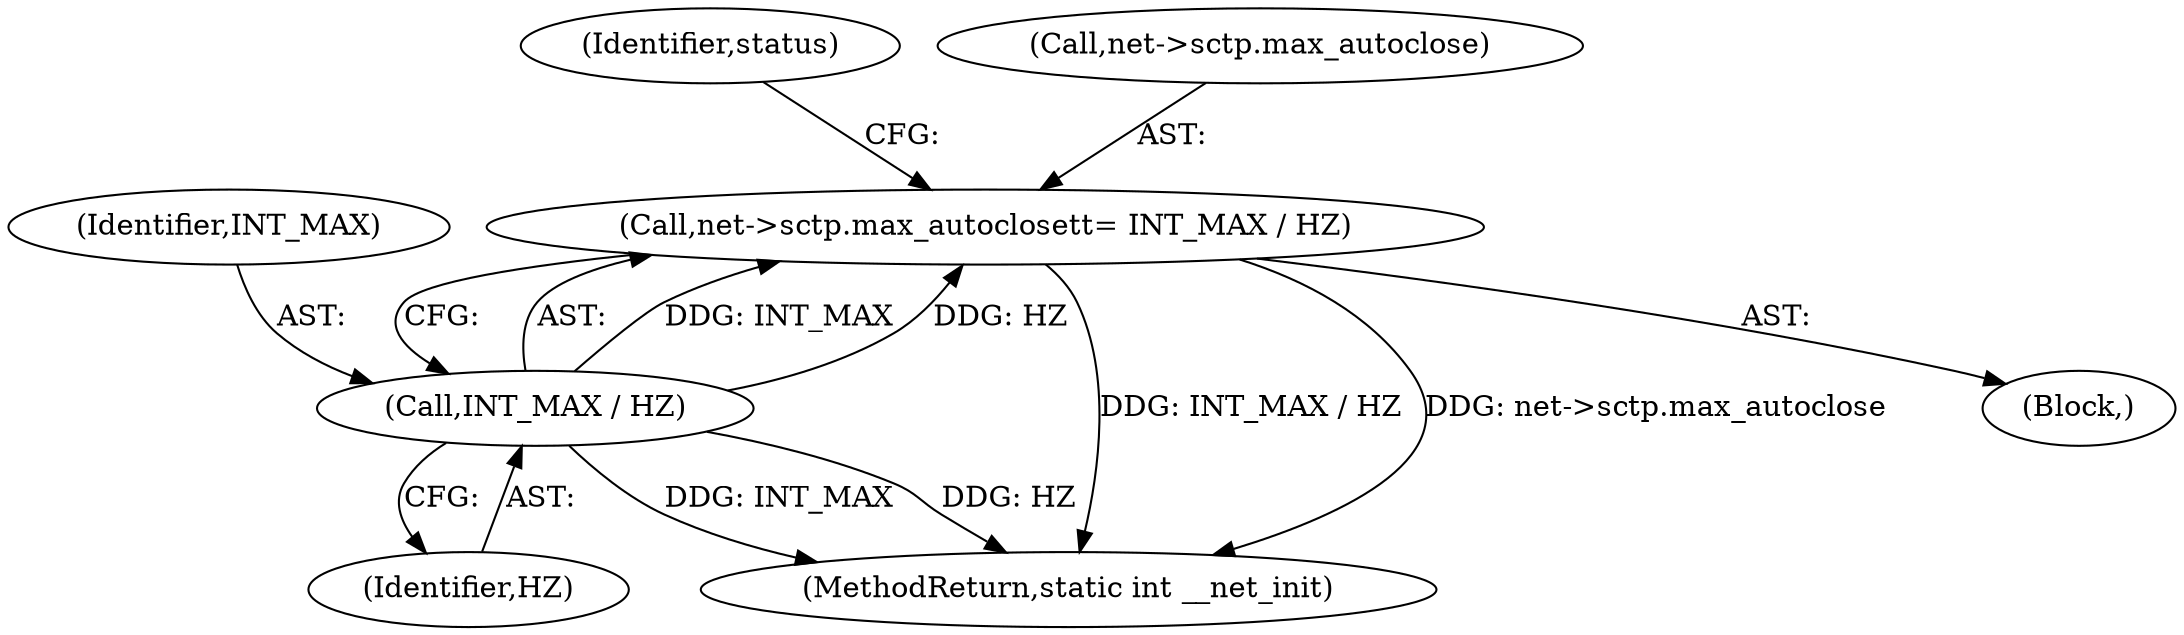 digraph "0_linux_8e2d61e0aed2b7c4ecb35844fe07e0b2b762dee4_2@API" {
"1000291" [label="(Call,net->sctp.max_autoclose\t\t= INT_MAX / HZ)"];
"1000297" [label="(Call,INT_MAX / HZ)"];
"1000128" [label="(Block,)"];
"1000299" [label="(Identifier,HZ)"];
"1000301" [label="(Identifier,status)"];
"1000298" [label="(Identifier,INT_MAX)"];
"1000297" [label="(Call,INT_MAX / HZ)"];
"1000391" [label="(MethodReturn,static int __net_init)"];
"1000292" [label="(Call,net->sctp.max_autoclose)"];
"1000291" [label="(Call,net->sctp.max_autoclose\t\t= INT_MAX / HZ)"];
"1000291" -> "1000128"  [label="AST: "];
"1000291" -> "1000297"  [label="CFG: "];
"1000292" -> "1000291"  [label="AST: "];
"1000297" -> "1000291"  [label="AST: "];
"1000301" -> "1000291"  [label="CFG: "];
"1000291" -> "1000391"  [label="DDG: INT_MAX / HZ"];
"1000291" -> "1000391"  [label="DDG: net->sctp.max_autoclose"];
"1000297" -> "1000291"  [label="DDG: INT_MAX"];
"1000297" -> "1000291"  [label="DDG: HZ"];
"1000297" -> "1000299"  [label="CFG: "];
"1000298" -> "1000297"  [label="AST: "];
"1000299" -> "1000297"  [label="AST: "];
"1000297" -> "1000391"  [label="DDG: INT_MAX"];
"1000297" -> "1000391"  [label="DDG: HZ"];
}
